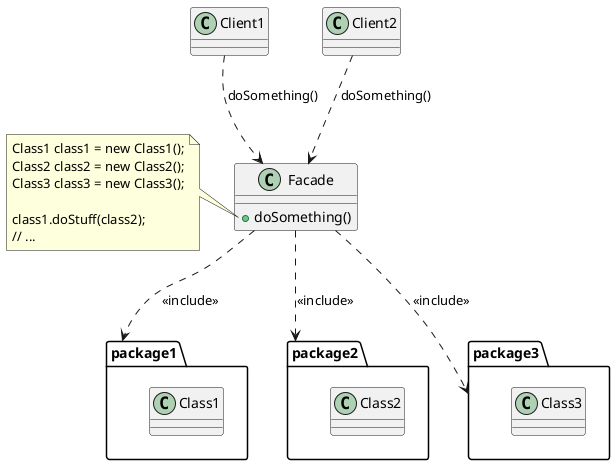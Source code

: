 @startuml

class Facade {
    + doSomething()
}

together {
    package package1 {
        class Class1 {
        }
    }

    package package2 {
        class Class2 {
        }
    }

    package package3 {
        class Class3 {
        }
    }
}

Facade ..> package1 : <<include>>
Facade ..> package2 : <<include>>
Facade ..> package3 : <<include>>

Client1 ..> Facade : doSomething()
Client2 ..> Facade : doSomething()

together {
    class Client1 {
    }

    class Client2 {
    }
}

note left of Facade::"doSomething()"
    Class1 class1 = new Class1();
    Class2 class2 = new Class2();
    Class3 class3 = new Class3();

    class1.doStuff(class2);
    // ...
end note

@enduml
